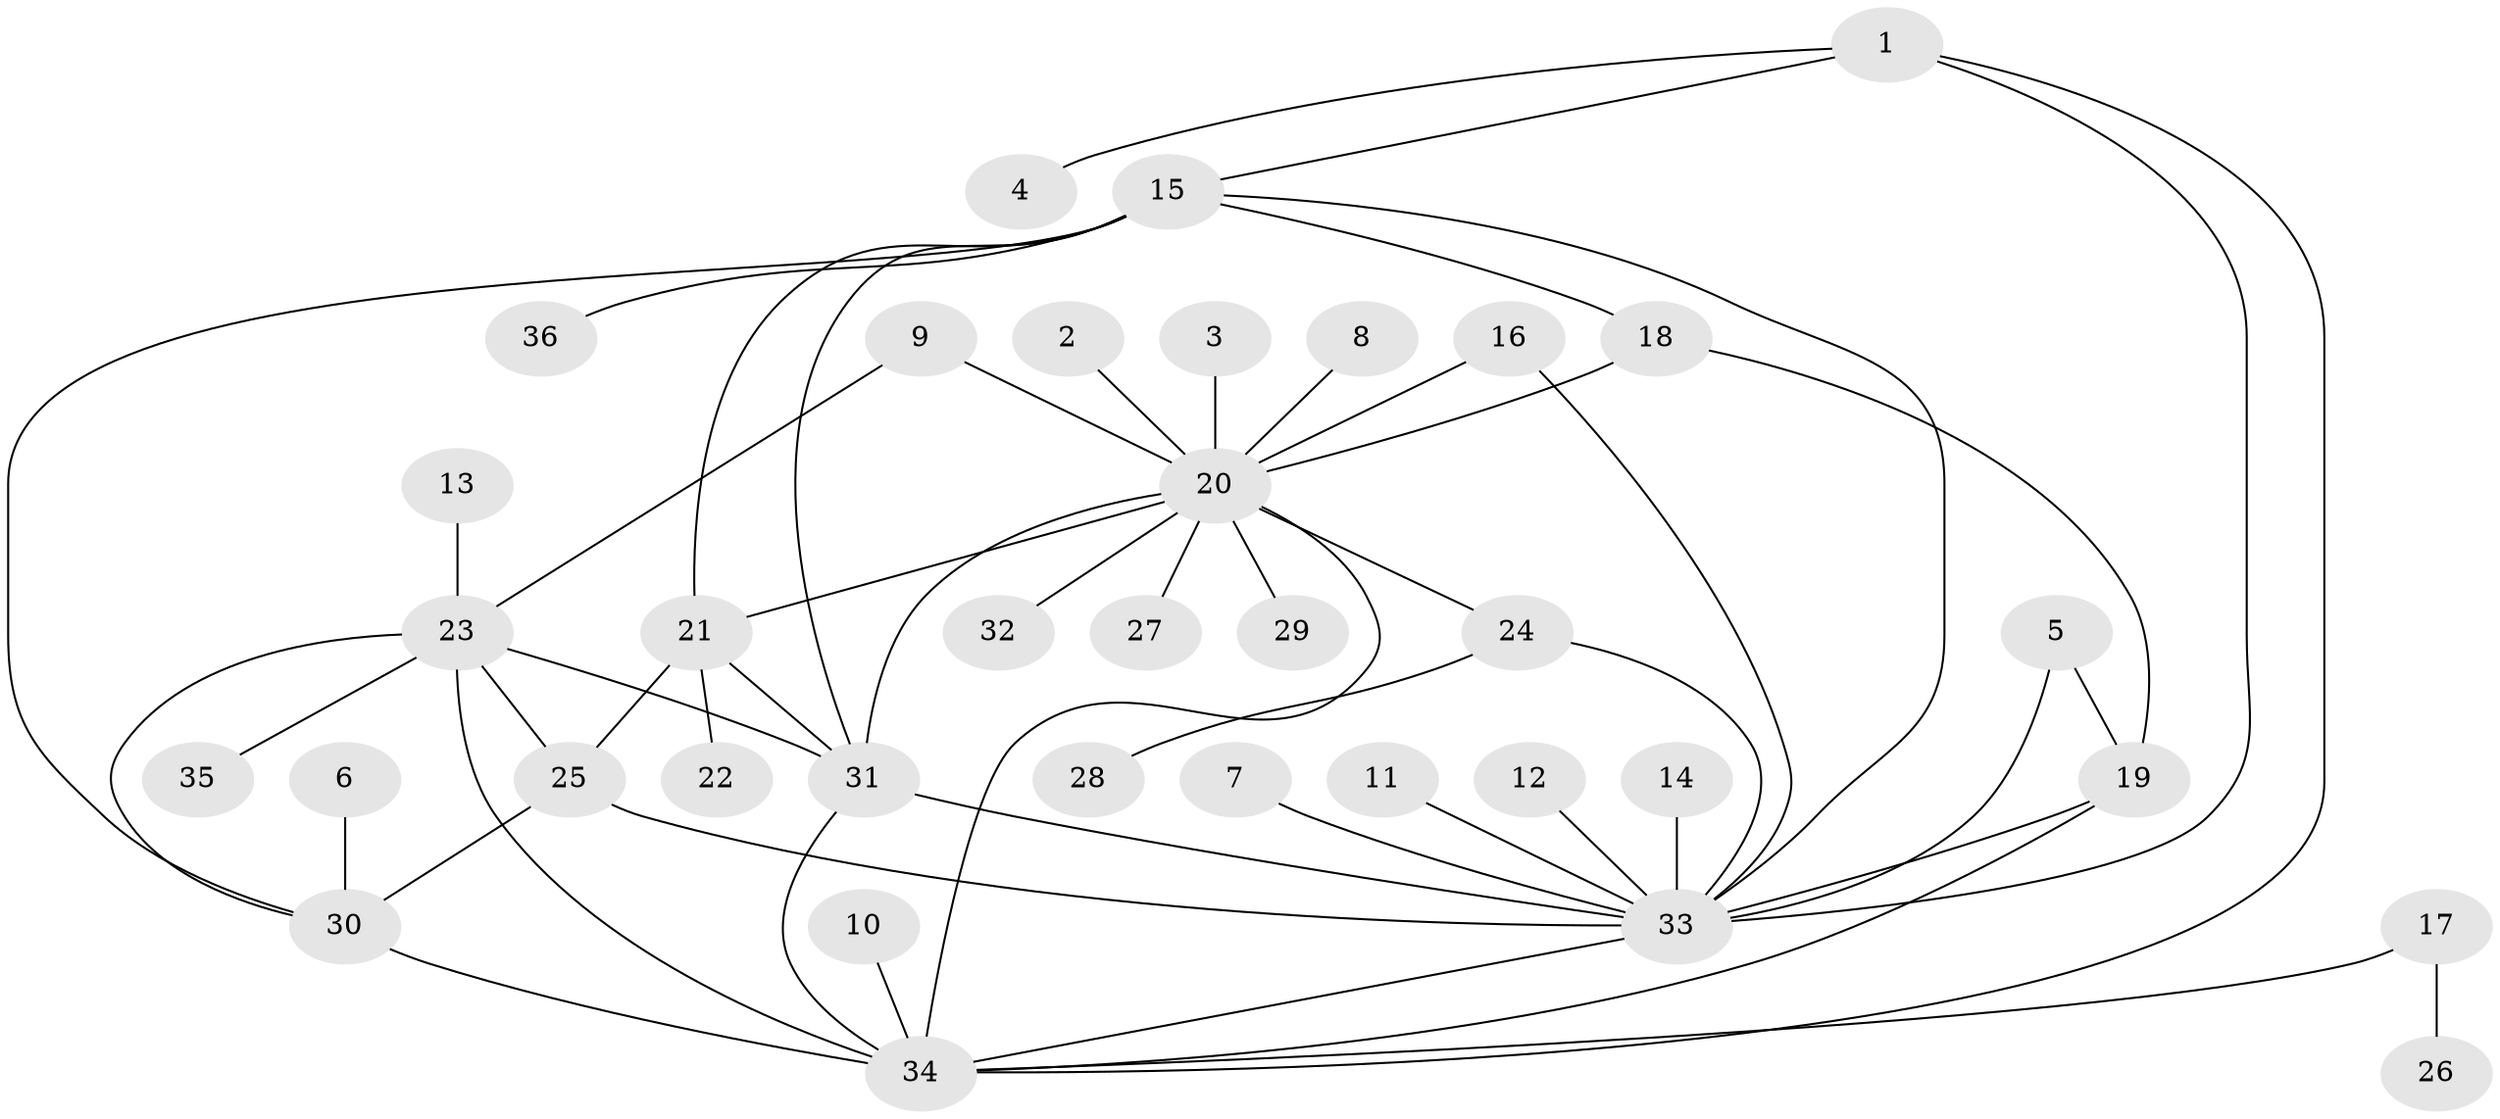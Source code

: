 // original degree distribution, {9: 0.028169014084507043, 7: 0.014084507042253521, 5: 0.056338028169014086, 1: 0.5633802816901409, 3: 0.08450704225352113, 11: 0.014084507042253521, 15: 0.028169014084507043, 6: 0.028169014084507043, 2: 0.15492957746478872, 4: 0.028169014084507043}
// Generated by graph-tools (version 1.1) at 2025/49/03/09/25 03:49:54]
// undirected, 36 vertices, 55 edges
graph export_dot {
graph [start="1"]
  node [color=gray90,style=filled];
  1;
  2;
  3;
  4;
  5;
  6;
  7;
  8;
  9;
  10;
  11;
  12;
  13;
  14;
  15;
  16;
  17;
  18;
  19;
  20;
  21;
  22;
  23;
  24;
  25;
  26;
  27;
  28;
  29;
  30;
  31;
  32;
  33;
  34;
  35;
  36;
  1 -- 4 [weight=1.0];
  1 -- 15 [weight=1.0];
  1 -- 33 [weight=1.0];
  1 -- 34 [weight=1.0];
  2 -- 20 [weight=1.0];
  3 -- 20 [weight=1.0];
  5 -- 19 [weight=1.0];
  5 -- 33 [weight=1.0];
  6 -- 30 [weight=1.0];
  7 -- 33 [weight=1.0];
  8 -- 20 [weight=1.0];
  9 -- 20 [weight=1.0];
  9 -- 23 [weight=1.0];
  10 -- 34 [weight=1.0];
  11 -- 33 [weight=1.0];
  12 -- 33 [weight=1.0];
  13 -- 23 [weight=1.0];
  14 -- 33 [weight=1.0];
  15 -- 18 [weight=1.0];
  15 -- 21 [weight=1.0];
  15 -- 30 [weight=1.0];
  15 -- 31 [weight=1.0];
  15 -- 33 [weight=1.0];
  15 -- 36 [weight=1.0];
  16 -- 20 [weight=1.0];
  16 -- 33 [weight=1.0];
  17 -- 26 [weight=1.0];
  17 -- 34 [weight=1.0];
  18 -- 19 [weight=1.0];
  18 -- 20 [weight=1.0];
  19 -- 33 [weight=1.0];
  19 -- 34 [weight=1.0];
  20 -- 21 [weight=1.0];
  20 -- 24 [weight=1.0];
  20 -- 27 [weight=1.0];
  20 -- 29 [weight=1.0];
  20 -- 31 [weight=1.0];
  20 -- 32 [weight=1.0];
  20 -- 34 [weight=1.0];
  21 -- 22 [weight=1.0];
  21 -- 25 [weight=1.0];
  21 -- 31 [weight=1.0];
  23 -- 25 [weight=1.0];
  23 -- 30 [weight=1.0];
  23 -- 31 [weight=1.0];
  23 -- 34 [weight=2.0];
  23 -- 35 [weight=1.0];
  24 -- 28 [weight=1.0];
  24 -- 33 [weight=1.0];
  25 -- 30 [weight=1.0];
  25 -- 33 [weight=1.0];
  30 -- 34 [weight=1.0];
  31 -- 33 [weight=1.0];
  31 -- 34 [weight=1.0];
  33 -- 34 [weight=1.0];
}
